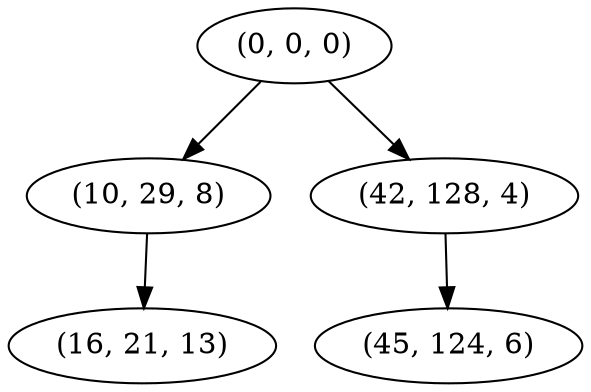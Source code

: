 digraph tree {
    "(0, 0, 0)";
    "(10, 29, 8)";
    "(16, 21, 13)";
    "(42, 128, 4)";
    "(45, 124, 6)";
    "(0, 0, 0)" -> "(10, 29, 8)";
    "(0, 0, 0)" -> "(42, 128, 4)";
    "(10, 29, 8)" -> "(16, 21, 13)";
    "(42, 128, 4)" -> "(45, 124, 6)";
}
